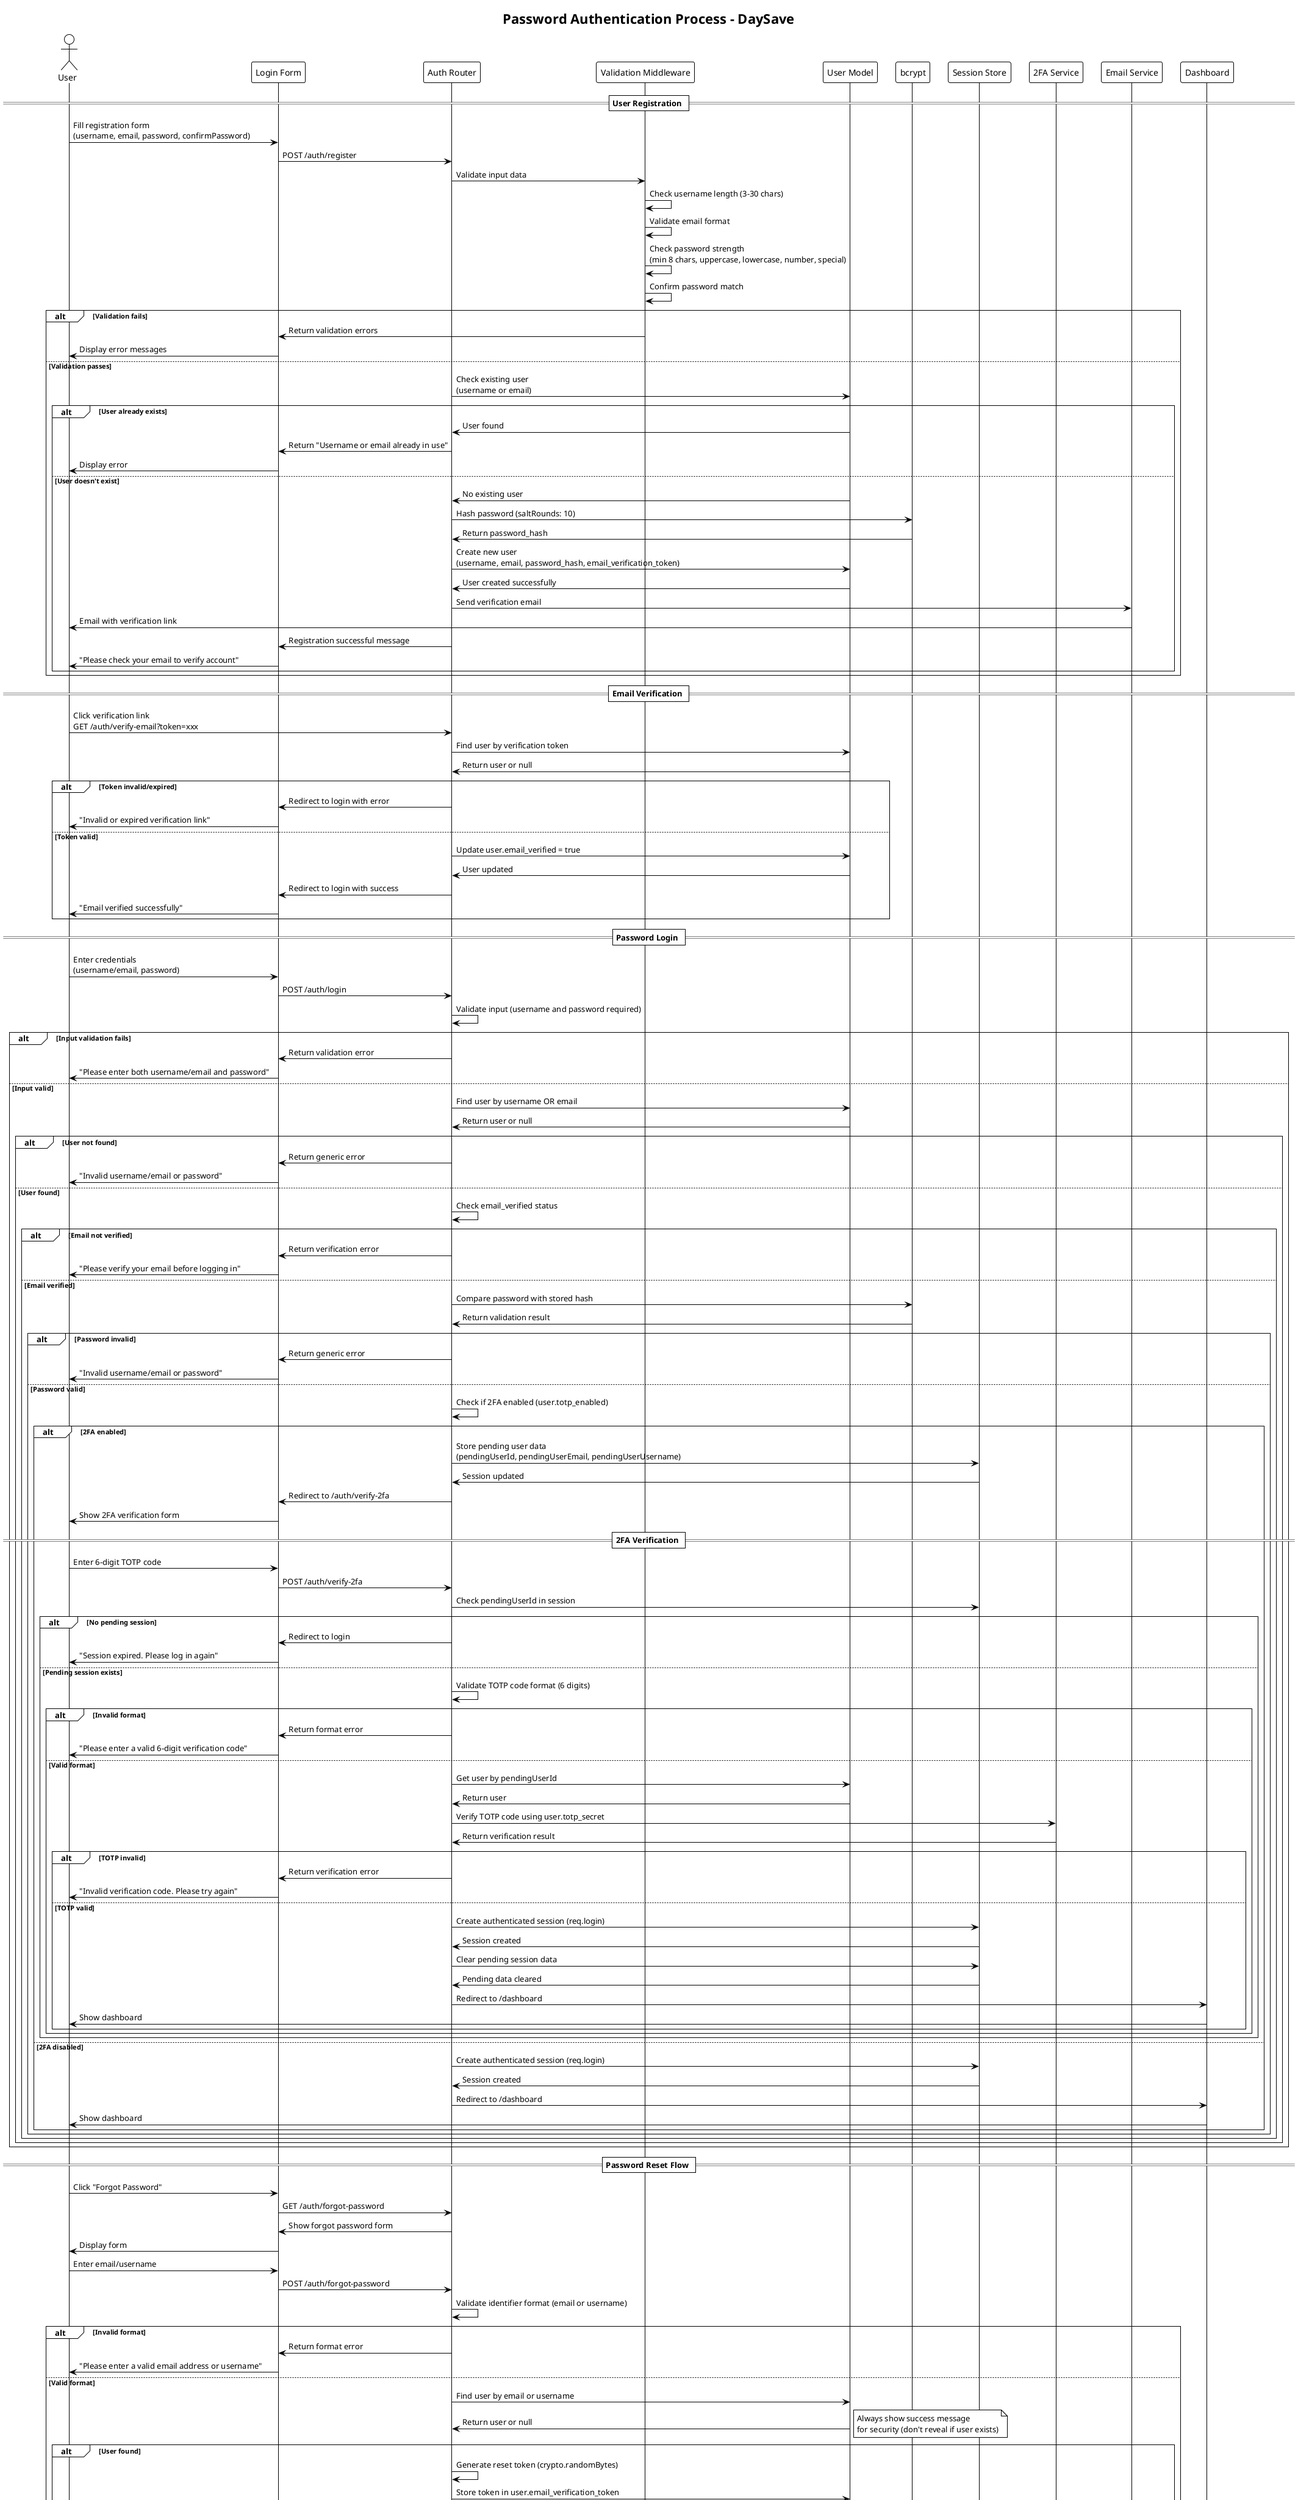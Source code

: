 @startuml password-authentication-sequence
!theme plain
title Password Authentication Process - DaySave

actor User as U
participant "Login Form" as LF
participant "Auth Router" as AR
participant "Validation Middleware" as VM
participant "User Model" as UM
participant "bcrypt" as BC
participant "Session Store" as SS
participant "2FA Service" as TFA
participant "Email Service" as ES
participant "Dashboard" as D

== User Registration ==
U -> LF: Fill registration form\n(username, email, password, confirmPassword)
LF -> AR: POST /auth/register
AR -> VM: Validate input data
VM -> VM: Check username length (3-30 chars)
VM -> VM: Validate email format
VM -> VM: Check password strength\n(min 8 chars, uppercase, lowercase, number, special)
VM -> VM: Confirm password match

alt Validation fails
    VM -> LF: Return validation errors
    LF -> U: Display error messages
else Validation passes
    AR -> UM: Check existing user\n(username or email)
    
    alt User already exists
        UM -> AR: User found
        AR -> LF: Return "Username or email already in use"
        LF -> U: Display error
    else User doesn't exist
        UM -> AR: No existing user
        AR -> BC: Hash password (saltRounds: 10)
        BC -> AR: Return password_hash
        AR -> UM: Create new user\n(username, email, password_hash, email_verification_token)
        UM -> AR: User created successfully
        AR -> ES: Send verification email
        ES -> U: Email with verification link
        AR -> LF: Registration successful message
        LF -> U: "Please check your email to verify account"
    end
end

== Email Verification ==
U -> AR: Click verification link\nGET /auth/verify-email?token=xxx
AR -> UM: Find user by verification token
UM -> AR: Return user or null

alt Token invalid/expired
    AR -> LF: Redirect to login with error
    LF -> U: "Invalid or expired verification link"
else Token valid
    AR -> UM: Update user.email_verified = true
    UM -> AR: User updated
    AR -> LF: Redirect to login with success
    LF -> U: "Email verified successfully"
end

== Password Login ==
U -> LF: Enter credentials\n(username/email, password)
LF -> AR: POST /auth/login
AR -> AR: Validate input (username and password required)

alt Input validation fails
    AR -> LF: Return validation error
    LF -> U: "Please enter both username/email and password"
else Input valid
    AR -> UM: Find user by username OR email
    UM -> AR: Return user or null
    
    alt User not found
        AR -> LF: Return generic error
        LF -> U: "Invalid username/email or password"
    else User found
        AR -> AR: Check email_verified status
        
        alt Email not verified
            AR -> LF: Return verification error
            LF -> U: "Please verify your email before logging in"
        else Email verified
            AR -> BC: Compare password with stored hash
            BC -> AR: Return validation result
            
            alt Password invalid
                AR -> LF: Return generic error
                LF -> U: "Invalid username/email or password"
            else Password valid
                AR -> AR: Check if 2FA enabled (user.totp_enabled)
                
                alt 2FA enabled
                    AR -> SS: Store pending user data\n(pendingUserId, pendingUserEmail, pendingUserUsername)
                    SS -> AR: Session updated
                    AR -> LF: Redirect to /auth/verify-2fa
                    LF -> U: Show 2FA verification form
                    
                    == 2FA Verification ==
                    U -> LF: Enter 6-digit TOTP code
                    LF -> AR: POST /auth/verify-2fa
                    AR -> SS: Check pendingUserId in session
                    
                    alt No pending session
                        AR -> LF: Redirect to login
                        LF -> U: "Session expired. Please log in again"
                    else Pending session exists
                        AR -> AR: Validate TOTP code format (6 digits)
                        
                        alt Invalid format
                            AR -> LF: Return format error
                            LF -> U: "Please enter a valid 6-digit verification code"
                        else Valid format
                            AR -> UM: Get user by pendingUserId
                            UM -> AR: Return user
                            AR -> TFA: Verify TOTP code using user.totp_secret
                            TFA -> AR: Return verification result
                            
                            alt TOTP invalid
                                AR -> LF: Return verification error
                                LF -> U: "Invalid verification code. Please try again"
                            else TOTP valid
                                AR -> SS: Create authenticated session (req.login)
                                SS -> AR: Session created
                                AR -> SS: Clear pending session data
                                SS -> AR: Pending data cleared
                                AR -> D: Redirect to /dashboard
                                D -> U: Show dashboard
                            end
                        end
                    end
                    
                else 2FA disabled
                    AR -> SS: Create authenticated session (req.login)
                    SS -> AR: Session created
                    AR -> D: Redirect to /dashboard
                    D -> U: Show dashboard
                end
            end
        end
    end
end

== Password Reset Flow ==
U -> LF: Click "Forgot Password"
LF -> AR: GET /auth/forgot-password
AR -> LF: Show forgot password form
LF -> U: Display form

U -> LF: Enter email/username
LF -> AR: POST /auth/forgot-password
AR -> AR: Validate identifier format (email or username)

alt Invalid format
    AR -> LF: Return format error
    LF -> U: "Please enter a valid email address or username"
else Valid format
    AR -> UM: Find user by email or username
    UM -> AR: Return user or null
    
    note right: Always show success message\nfor security (don't reveal if user exists)
    
    alt User found
        AR -> AR: Generate reset token (crypto.randomBytes)
        AR -> UM: Store token in user.email_verification_token
        UM -> AR: Token stored
        AR -> ES: Send password reset email with token
        ES -> U: Email with reset link
    end
    
    AR -> LF: Show success message
    LF -> U: "If account exists, you will receive reset instructions"
end

== Password Reset Completion ==
U -> AR: Click reset link\nGET /auth/reset-password?token=xxx
AR -> UM: Find user by reset token
UM -> AR: Return user or null

alt Token invalid or expired (>1 hour)
    AR -> LF: Redirect to forgot password with error
    LF -> U: "Invalid or expired reset link"
else Token valid
    AR -> LF: Show reset password form
    LF -> U: Display new password form
    
    U -> LF: Enter new password and confirmation
    LF -> AR: POST /auth/reset-password
    AR -> AR: Validate passwords (match, min 8 chars)
    
    alt Validation fails
        AR -> LF: Return validation errors
        LF -> U: Display password requirements
    else Validation passes
        AR -> BC: Hash new password (saltRounds: 12)
        BC -> AR: Return new password_hash
        AR -> UM: Update user password and clear token
        UM -> AR: Password updated
        AR -> LF: Redirect to login with success
        LF -> U: "Password reset successful. You can now log in"
    end
end

@enduml

